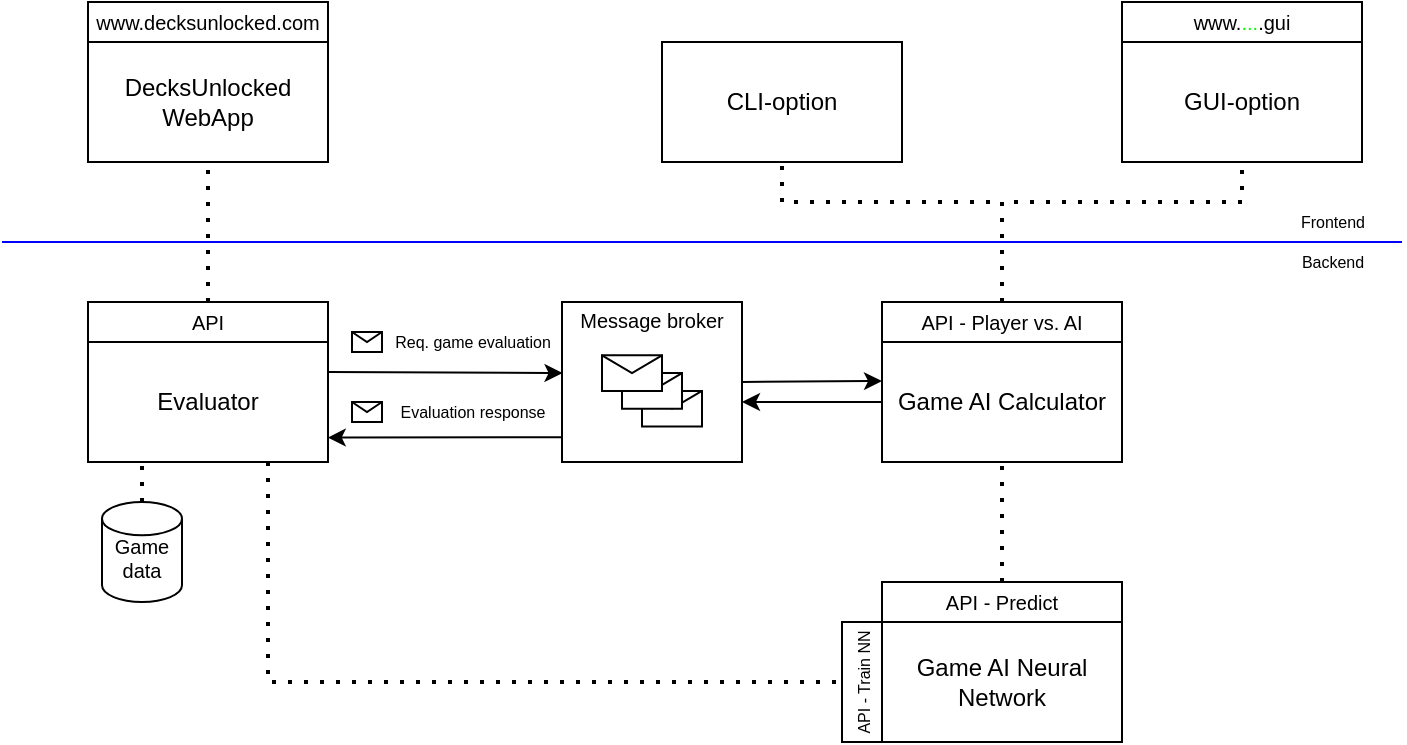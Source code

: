 <mxfile version="16.5.1" type="device"><diagram name="Page-1" id="9f46799a-70d6-7492-0946-bef42562c5a5"><mxGraphModel dx="1164" dy="884" grid="1" gridSize="10" guides="1" tooltips="1" connect="1" arrows="1" fold="1" page="1" pageScale="1" pageWidth="400" pageHeight="200" background="none" math="0" shadow="0"><root><mxCell id="0"/><mxCell id="1" parent="0"/><mxCell id="mo-EGh1yYd3lYHlwfQDT-1" value="CLI-option" style="rounded=0;whiteSpace=wrap;html=1;" vertex="1" parent="1"><mxGeometry x="350" y="40" width="120" height="60" as="geometry"/></mxCell><mxCell id="mo-EGh1yYd3lYHlwfQDT-6" value="DecksUnlocked WebApp" style="rounded=0;whiteSpace=wrap;html=1;" vertex="1" parent="1"><mxGeometry x="63" y="40" width="120" height="60" as="geometry"/></mxCell><mxCell id="mo-EGh1yYd3lYHlwfQDT-9" value="" style="group" vertex="1" connectable="0" parent="1"><mxGeometry x="580" y="20" width="120" height="80" as="geometry"/></mxCell><mxCell id="mo-EGh1yYd3lYHlwfQDT-4" value="GUI-option" style="rounded=0;whiteSpace=wrap;html=1;" vertex="1" parent="mo-EGh1yYd3lYHlwfQDT-9"><mxGeometry y="20" width="120" height="60" as="geometry"/></mxCell><mxCell id="mo-EGh1yYd3lYHlwfQDT-5" value="&lt;font style=&quot;font-size: 10px&quot;&gt;www.&lt;font color=&quot;#00ff00&quot;&gt;...&lt;/font&gt;.gui&lt;/font&gt;" style="rounded=0;whiteSpace=wrap;html=1;" vertex="1" parent="mo-EGh1yYd3lYHlwfQDT-9"><mxGeometry width="120" height="20" as="geometry"/></mxCell><mxCell id="mo-EGh1yYd3lYHlwfQDT-10" value="" style="endArrow=none;dashed=1;html=1;dashPattern=1 3;strokeWidth=2;rounded=0;fontSize=10;fontColor=#999999;entryX=0.5;entryY=1;entryDx=0;entryDy=0;exitX=0.5;exitY=0;exitDx=0;exitDy=0;edgeStyle=orthogonalEdgeStyle;" edge="1" parent="1" source="mo-EGh1yYd3lYHlwfQDT-8" target="mo-EGh1yYd3lYHlwfQDT-1"><mxGeometry width="50" height="50" relative="1" as="geometry"><mxPoint x="300" y="20" as="sourcePoint"/><mxPoint x="350" y="-30" as="targetPoint"/><Array as="points"><mxPoint x="520" y="120"/><mxPoint x="410" y="120"/></Array></mxGeometry></mxCell><mxCell id="mo-EGh1yYd3lYHlwfQDT-11" value="" style="group" vertex="1" connectable="0" parent="1"><mxGeometry x="460" y="170" width="120" height="80" as="geometry"/></mxCell><mxCell id="mo-EGh1yYd3lYHlwfQDT-7" value="Game AI Calculator" style="rounded=0;whiteSpace=wrap;html=1;" vertex="1" parent="mo-EGh1yYd3lYHlwfQDT-11"><mxGeometry y="20" width="120" height="60" as="geometry"/></mxCell><mxCell id="mo-EGh1yYd3lYHlwfQDT-8" value="&lt;span style=&quot;font-size: 10px&quot;&gt;API - Player vs. AI&lt;/span&gt;" style="rounded=0;whiteSpace=wrap;html=1;" vertex="1" parent="mo-EGh1yYd3lYHlwfQDT-11"><mxGeometry width="120" height="20" as="geometry"/></mxCell><mxCell id="mo-EGh1yYd3lYHlwfQDT-12" value="" style="endArrow=none;dashed=1;html=1;dashPattern=1 3;strokeWidth=2;rounded=0;fontSize=10;fontColor=#999999;entryX=0.5;entryY=1;entryDx=0;entryDy=0;exitX=0.5;exitY=0;exitDx=0;exitDy=0;edgeStyle=orthogonalEdgeStyle;" edge="1" parent="1" source="mo-EGh1yYd3lYHlwfQDT-8" target="mo-EGh1yYd3lYHlwfQDT-4"><mxGeometry width="50" height="50" relative="1" as="geometry"><mxPoint x="300" y="20" as="sourcePoint"/><mxPoint x="350" y="-30" as="targetPoint"/><Array as="points"><mxPoint x="520" y="120"/><mxPoint x="640" y="120"/></Array></mxGeometry></mxCell><mxCell id="mo-EGh1yYd3lYHlwfQDT-13" value="" style="group" vertex="1" connectable="0" parent="1"><mxGeometry x="460" y="310" width="120" height="80" as="geometry"/></mxCell><mxCell id="mo-EGh1yYd3lYHlwfQDT-14" value="Game AI Neural Network" style="rounded=0;whiteSpace=wrap;html=1;" vertex="1" parent="mo-EGh1yYd3lYHlwfQDT-13"><mxGeometry y="20" width="120" height="60" as="geometry"/></mxCell><mxCell id="mo-EGh1yYd3lYHlwfQDT-15" value="&lt;span style=&quot;font-size: 10px&quot;&gt;API - Predict&lt;/span&gt;" style="rounded=0;whiteSpace=wrap;html=1;" vertex="1" parent="mo-EGh1yYd3lYHlwfQDT-13"><mxGeometry width="120" height="20" as="geometry"/></mxCell><mxCell id="mo-EGh1yYd3lYHlwfQDT-16" value="" style="endArrow=none;dashed=1;html=1;dashPattern=1 3;strokeWidth=2;rounded=0;fontSize=10;fontColor=#999999;entryX=0.5;entryY=1;entryDx=0;entryDy=0;exitX=0.5;exitY=0;exitDx=0;exitDy=0;" edge="1" parent="1" source="mo-EGh1yYd3lYHlwfQDT-15" target="mo-EGh1yYd3lYHlwfQDT-7"><mxGeometry width="50" height="50" relative="1" as="geometry"><mxPoint x="410" y="220" as="sourcePoint"/><mxPoint x="460" y="170" as="targetPoint"/></mxGeometry></mxCell><mxCell id="mo-EGh1yYd3lYHlwfQDT-17" value="&lt;font color=&quot;#000000&quot; style=&quot;font-size: 8px&quot;&gt;API - Train NN&lt;/font&gt;" style="rounded=0;whiteSpace=wrap;html=1;fontSize=10;fontColor=#999999;direction=south;container=0;rotation=270;" vertex="1" parent="1"><mxGeometry x="420" y="350" width="60" height="20" as="geometry"/></mxCell><mxCell id="mo-EGh1yYd3lYHlwfQDT-20" value="" style="group" vertex="1" connectable="0" parent="1"><mxGeometry x="63" y="170" width="120" height="80" as="geometry"/></mxCell><mxCell id="mo-EGh1yYd3lYHlwfQDT-21" value="Evaluator" style="rounded=0;whiteSpace=wrap;html=1;" vertex="1" parent="mo-EGh1yYd3lYHlwfQDT-20"><mxGeometry y="20" width="120" height="60" as="geometry"/></mxCell><mxCell id="mo-EGh1yYd3lYHlwfQDT-22" value="&lt;span style=&quot;font-size: 10px&quot;&gt;API&lt;/span&gt;" style="rounded=0;whiteSpace=wrap;html=1;" vertex="1" parent="mo-EGh1yYd3lYHlwfQDT-20"><mxGeometry width="120" height="20" as="geometry"/></mxCell><mxCell id="mo-EGh1yYd3lYHlwfQDT-31" value="" style="group" vertex="1" connectable="0" parent="1"><mxGeometry x="300" y="170" width="90" height="80" as="geometry"/></mxCell><mxCell id="mo-EGh1yYd3lYHlwfQDT-25" value="" style="rounded=0;whiteSpace=wrap;html=1;fontSize=12;fontColor=#000000;" vertex="1" parent="mo-EGh1yYd3lYHlwfQDT-31"><mxGeometry width="90" height="80" as="geometry"/></mxCell><mxCell id="mo-EGh1yYd3lYHlwfQDT-24" value="&lt;font style=&quot;font-size: 10px;&quot;&gt;Message broker&lt;/font&gt;" style="rounded=0;whiteSpace=wrap;html=1;fontSize=10;fontColor=#000000;strokeColor=none;fillColor=none;" vertex="1" parent="mo-EGh1yYd3lYHlwfQDT-31"><mxGeometry width="90" height="17.778" as="geometry"/></mxCell><mxCell id="mo-EGh1yYd3lYHlwfQDT-29" value="" style="group" vertex="1" connectable="0" parent="mo-EGh1yYd3lYHlwfQDT-31"><mxGeometry x="20" y="26.667" width="50" height="35.556" as="geometry"/></mxCell><mxCell id="mo-EGh1yYd3lYHlwfQDT-26" value="" style="shape=message;html=1;whiteSpace=wrap;html=1;outlineConnect=0;fontSize=12;fontColor=#000000;" vertex="1" parent="mo-EGh1yYd3lYHlwfQDT-29"><mxGeometry x="20" y="17.778" width="30" height="17.778" as="geometry"/></mxCell><mxCell id="mo-EGh1yYd3lYHlwfQDT-27" value="" style="shape=message;html=1;whiteSpace=wrap;html=1;outlineConnect=0;fontSize=12;fontColor=#000000;" vertex="1" parent="mo-EGh1yYd3lYHlwfQDT-29"><mxGeometry x="10" y="8.889" width="30" height="17.778" as="geometry"/></mxCell><mxCell id="mo-EGh1yYd3lYHlwfQDT-28" value="" style="shape=message;html=1;whiteSpace=wrap;html=1;outlineConnect=0;fontSize=12;fontColor=#000000;" vertex="1" parent="mo-EGh1yYd3lYHlwfQDT-29"><mxGeometry width="30" height="17.778" as="geometry"/></mxCell><mxCell id="mo-EGh1yYd3lYHlwfQDT-32" value="" style="endArrow=classic;html=1;rounded=0;fontSize=10;fontColor=#000000;exitX=1;exitY=0.25;exitDx=0;exitDy=0;entryX=0.003;entryY=0.444;entryDx=0;entryDy=0;entryPerimeter=0;" edge="1" parent="1" source="mo-EGh1yYd3lYHlwfQDT-21" target="mo-EGh1yYd3lYHlwfQDT-25"><mxGeometry width="50" height="50" relative="1" as="geometry"><mxPoint x="270" y="200.714" as="sourcePoint"/><mxPoint x="320" y="250.714" as="targetPoint"/></mxGeometry></mxCell><mxCell id="mo-EGh1yYd3lYHlwfQDT-44" value="" style="endArrow=classic;html=1;rounded=0;fontSize=8;fontColor=#000000;exitX=0;exitY=0.845;exitDx=0;exitDy=0;exitPerimeter=0;entryX=0.999;entryY=0.796;entryDx=0;entryDy=0;entryPerimeter=0;" edge="1" parent="1" source="mo-EGh1yYd3lYHlwfQDT-25" target="mo-EGh1yYd3lYHlwfQDT-21"><mxGeometry width="50" height="50" relative="1" as="geometry"><mxPoint x="240" y="250" as="sourcePoint"/><mxPoint x="290" y="200" as="targetPoint"/></mxGeometry></mxCell><mxCell id="mo-EGh1yYd3lYHlwfQDT-45" value="" style="group" vertex="1" connectable="0" parent="1"><mxGeometry x="195" y="180" width="105" height="20" as="geometry"/></mxCell><mxCell id="mo-EGh1yYd3lYHlwfQDT-34" value="" style="shape=message;html=1;whiteSpace=wrap;html=1;outlineConnect=0;fontSize=10;fontColor=#000000;fillColor=none;aspect=fixed;" vertex="1" parent="mo-EGh1yYd3lYHlwfQDT-45"><mxGeometry y="5" width="15" height="9.99" as="geometry"/></mxCell><mxCell id="mo-EGh1yYd3lYHlwfQDT-36" value="Req. game evaluation" style="text;html=1;align=center;verticalAlign=middle;resizable=0;points=[];autosize=1;strokeColor=none;fillColor=none;fontSize=8;fontColor=#000000;" vertex="1" parent="mo-EGh1yYd3lYHlwfQDT-45"><mxGeometry x="15" width="90" height="20" as="geometry"/></mxCell><mxCell id="mo-EGh1yYd3lYHlwfQDT-46" value="" style="group" vertex="1" connectable="0" parent="1"><mxGeometry x="195" y="215" width="105" height="20" as="geometry"/></mxCell><mxCell id="mo-EGh1yYd3lYHlwfQDT-41" value="" style="shape=message;html=1;whiteSpace=wrap;html=1;outlineConnect=0;fontSize=10;fontColor=#000000;fillColor=none;aspect=fixed;" vertex="1" parent="mo-EGh1yYd3lYHlwfQDT-46"><mxGeometry y="5" width="15" height="9.99" as="geometry"/></mxCell><mxCell id="mo-EGh1yYd3lYHlwfQDT-42" value="Evaluation response" style="text;html=1;align=center;verticalAlign=middle;resizable=0;points=[];autosize=1;strokeColor=none;fillColor=none;fontSize=8;fontColor=#000000;" vertex="1" parent="mo-EGh1yYd3lYHlwfQDT-46"><mxGeometry x="15" width="90" height="20" as="geometry"/></mxCell><mxCell id="mo-EGh1yYd3lYHlwfQDT-47" value="" style="endArrow=classic;html=1;rounded=0;fontSize=8;fontColor=#000000;entryX=0;entryY=0.325;entryDx=0;entryDy=0;exitX=1;exitY=0.5;exitDx=0;exitDy=0;entryPerimeter=0;" edge="1" parent="1" source="mo-EGh1yYd3lYHlwfQDT-25" target="mo-EGh1yYd3lYHlwfQDT-7"><mxGeometry width="50" height="50" relative="1" as="geometry"><mxPoint x="390" y="205" as="sourcePoint"/><mxPoint x="420" y="235" as="targetPoint"/></mxGeometry></mxCell><mxCell id="mo-EGh1yYd3lYHlwfQDT-48" value="" style="endArrow=classic;html=1;rounded=0;fontSize=8;fontColor=#000000;exitX=0;exitY=0.5;exitDx=0;exitDy=0;" edge="1" parent="1" source="mo-EGh1yYd3lYHlwfQDT-7"><mxGeometry width="50" height="50" relative="1" as="geometry"><mxPoint x="330" y="240" as="sourcePoint"/><mxPoint x="390" y="220" as="targetPoint"/></mxGeometry></mxCell><mxCell id="mo-EGh1yYd3lYHlwfQDT-49" value="" style="endArrow=none;dashed=1;html=1;dashPattern=1 3;strokeWidth=2;rounded=0;fontSize=8;fontColor=#000000;entryX=0.5;entryY=1;entryDx=0;entryDy=0;exitX=0.5;exitY=0;exitDx=0;exitDy=0;" edge="1" parent="1" source="mo-EGh1yYd3lYHlwfQDT-22" target="mo-EGh1yYd3lYHlwfQDT-6"><mxGeometry width="50" height="50" relative="1" as="geometry"><mxPoint x="30" y="140" as="sourcePoint"/><mxPoint x="80" y="90" as="targetPoint"/></mxGeometry></mxCell><mxCell id="mo-EGh1yYd3lYHlwfQDT-54" value="" style="group" vertex="1" connectable="0" parent="1"><mxGeometry x="20" y="120" width="700" height="40" as="geometry"/></mxCell><mxCell id="mo-EGh1yYd3lYHlwfQDT-51" value="" style="endArrow=none;html=1;rounded=0;fontSize=8;fontColor=#000000;strokeColor=#0000FF;" edge="1" parent="mo-EGh1yYd3lYHlwfQDT-54"><mxGeometry width="50" height="50" relative="1" as="geometry"><mxPoint y="20" as="sourcePoint"/><mxPoint x="700" y="20" as="targetPoint"/></mxGeometry></mxCell><mxCell id="mo-EGh1yYd3lYHlwfQDT-52" value="Frontend" style="text;html=1;align=center;verticalAlign=middle;resizable=0;points=[];autosize=1;strokeColor=none;fillColor=none;fontSize=8;fontColor=#000000;" vertex="1" parent="mo-EGh1yYd3lYHlwfQDT-54"><mxGeometry x="640" width="50" height="20" as="geometry"/></mxCell><mxCell id="mo-EGh1yYd3lYHlwfQDT-53" value="Backend" style="text;html=1;align=center;verticalAlign=middle;resizable=0;points=[];autosize=1;strokeColor=none;fillColor=none;fontSize=8;fontColor=#000000;" vertex="1" parent="mo-EGh1yYd3lYHlwfQDT-54"><mxGeometry x="640" y="20" width="50" height="20" as="geometry"/></mxCell><mxCell id="mo-EGh1yYd3lYHlwfQDT-56" value="" style="endArrow=none;dashed=1;html=1;dashPattern=1 3;strokeWidth=2;rounded=0;fontSize=8;fontColor=#000000;entryX=0;entryY=0.5;entryDx=0;entryDy=0;exitX=0.75;exitY=1;exitDx=0;exitDy=0;edgeStyle=orthogonalEdgeStyle;" edge="1" parent="1" source="mo-EGh1yYd3lYHlwfQDT-21" target="mo-EGh1yYd3lYHlwfQDT-17"><mxGeometry width="50" height="50" relative="1" as="geometry"><mxPoint x="170" y="390" as="sourcePoint"/><mxPoint x="220" y="340" as="targetPoint"/></mxGeometry></mxCell><mxCell id="mo-EGh1yYd3lYHlwfQDT-58" value="&lt;font style=&quot;font-size: 10px&quot;&gt;www.decksunlocked.com&lt;/font&gt;" style="rounded=0;whiteSpace=wrap;html=1;fontSize=8;fontColor=#000000;fillColor=none;glass=0;sketch=0;" vertex="1" parent="1"><mxGeometry x="63" y="20" width="120" height="20" as="geometry"/></mxCell><mxCell id="mo-EGh1yYd3lYHlwfQDT-60" value="&lt;font color=&quot;#000000&quot;&gt;Game data&lt;/font&gt;" style="strokeWidth=1;html=1;shape=mxgraph.flowchart.database;whiteSpace=wrap;glass=0;sketch=0;fontSize=10;fontColor=#00FF00;fillColor=none;spacingTop=6;" vertex="1" parent="1"><mxGeometry x="70" y="270" width="40" height="50" as="geometry"/></mxCell><mxCell id="mo-EGh1yYd3lYHlwfQDT-62" value="" style="endArrow=none;dashed=1;html=1;dashPattern=1 3;strokeWidth=2;rounded=0;fontSize=10;fontColor=#000000;exitX=0.5;exitY=0;exitDx=0;exitDy=0;exitPerimeter=0;" edge="1" parent="1" source="mo-EGh1yYd3lYHlwfQDT-60"><mxGeometry width="50" height="50" relative="1" as="geometry"><mxPoint x="200" y="240" as="sourcePoint"/><mxPoint x="90" y="250" as="targetPoint"/></mxGeometry></mxCell></root></mxGraphModel></diagram></mxfile>